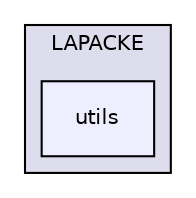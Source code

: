 digraph "libs/lapack-3.6.0/LAPACKE/utils" {
  compound=true
  node [ fontsize="10", fontname="Helvetica"];
  edge [ labelfontsize="10", labelfontname="Helvetica"];
  subgraph clusterdir_9b0c331437bdced0af6516abb62b0331 {
    graph [ bgcolor="#ddddee", pencolor="black", label="LAPACKE" fontname="Helvetica", fontsize="10", URL="dir_9b0c331437bdced0af6516abb62b0331.html"]
  dir_9b1a0e3bb71aaa5b02aa2d7750d02616 [shape=box, label="utils", style="filled", fillcolor="#eeeeff", pencolor="black", URL="dir_9b1a0e3bb71aaa5b02aa2d7750d02616.html"];
  }
}
